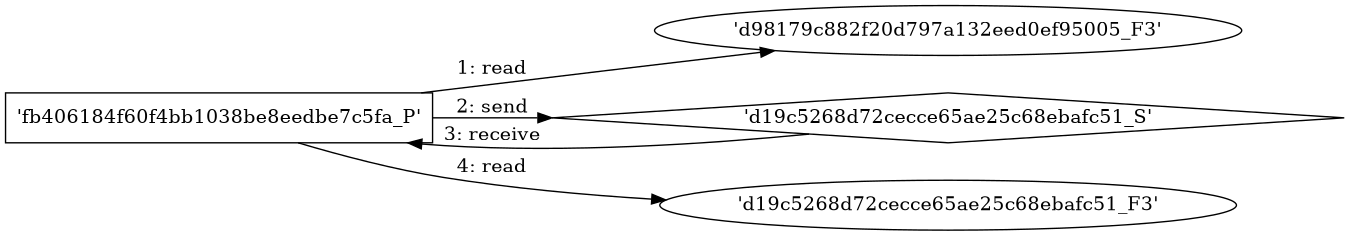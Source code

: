 digraph "D:\Learning\Paper\apt\基于CTI的攻击预警\Dataset\攻击图\ASGfromALLCTI\Vulnerability Spotlight Multiple vulnerabilities in Atlassian Jira.dot" {
rankdir="LR"
size="9"
fixedsize="false"
splines="true"
nodesep=0.3
ranksep=0
fontsize=10
overlap="scalexy"
engine= "neato"
	"'d98179c882f20d797a132eed0ef95005_F3'" [node_type=file shape=ellipse]
	"'fb406184f60f4bb1038be8eedbe7c5fa_P'" [node_type=Process shape=box]
	"'fb406184f60f4bb1038be8eedbe7c5fa_P'" -> "'d98179c882f20d797a132eed0ef95005_F3'" [label="1: read"]
	"'d19c5268d72cecce65ae25c68ebafc51_S'" [node_type=Socket shape=diamond]
	"'fb406184f60f4bb1038be8eedbe7c5fa_P'" [node_type=Process shape=box]
	"'fb406184f60f4bb1038be8eedbe7c5fa_P'" -> "'d19c5268d72cecce65ae25c68ebafc51_S'" [label="2: send"]
	"'d19c5268d72cecce65ae25c68ebafc51_S'" -> "'fb406184f60f4bb1038be8eedbe7c5fa_P'" [label="3: receive"]
	"'d19c5268d72cecce65ae25c68ebafc51_F3'" [node_type=file shape=ellipse]
	"'fb406184f60f4bb1038be8eedbe7c5fa_P'" [node_type=Process shape=box]
	"'fb406184f60f4bb1038be8eedbe7c5fa_P'" -> "'d19c5268d72cecce65ae25c68ebafc51_F3'" [label="4: read"]
}
